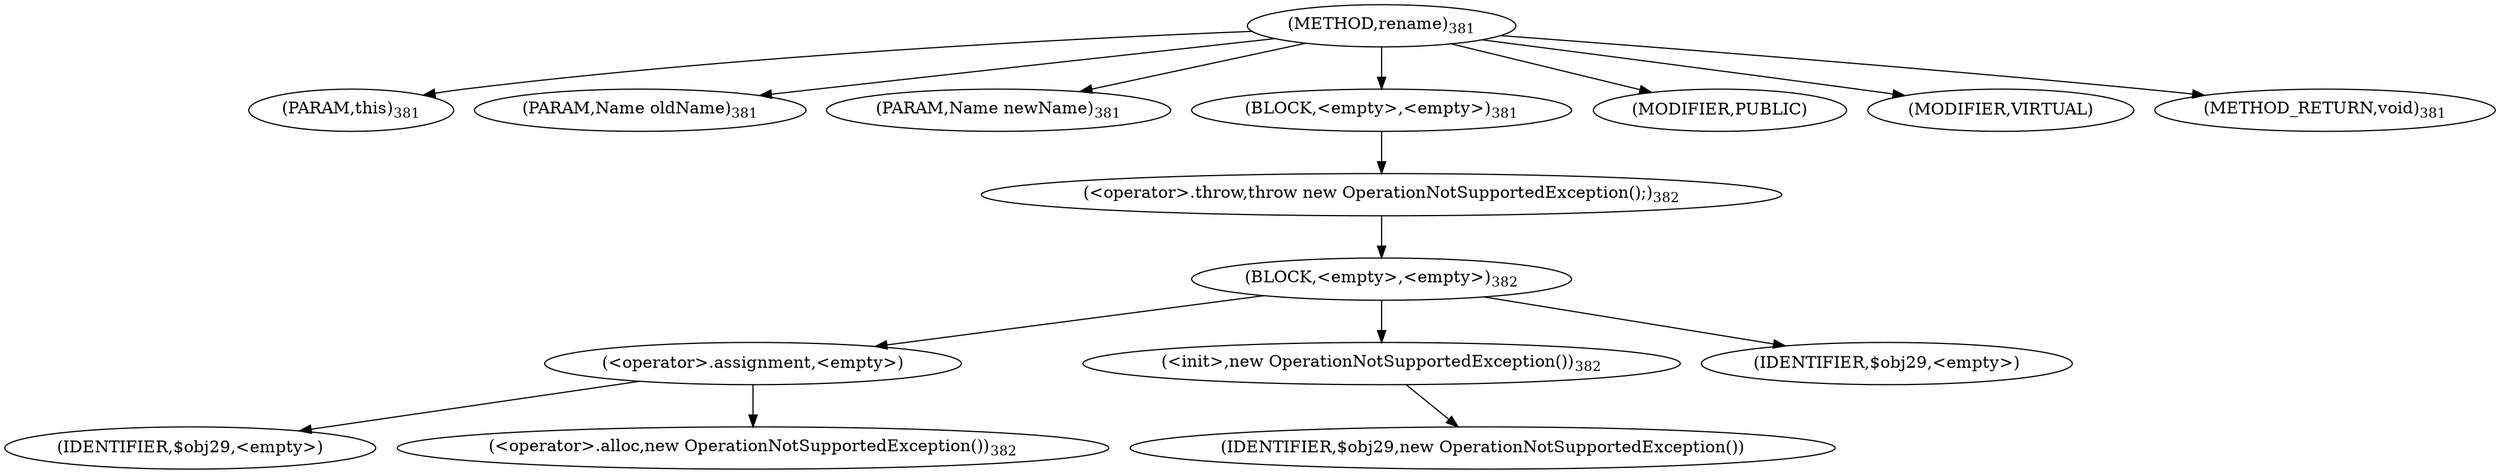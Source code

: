 digraph "rename" {  
"1322" [label = <(METHOD,rename)<SUB>381</SUB>> ]
"1323" [label = <(PARAM,this)<SUB>381</SUB>> ]
"1324" [label = <(PARAM,Name oldName)<SUB>381</SUB>> ]
"1325" [label = <(PARAM,Name newName)<SUB>381</SUB>> ]
"1326" [label = <(BLOCK,&lt;empty&gt;,&lt;empty&gt;)<SUB>381</SUB>> ]
"1327" [label = <(&lt;operator&gt;.throw,throw new OperationNotSupportedException();)<SUB>382</SUB>> ]
"1328" [label = <(BLOCK,&lt;empty&gt;,&lt;empty&gt;)<SUB>382</SUB>> ]
"1329" [label = <(&lt;operator&gt;.assignment,&lt;empty&gt;)> ]
"1330" [label = <(IDENTIFIER,$obj29,&lt;empty&gt;)> ]
"1331" [label = <(&lt;operator&gt;.alloc,new OperationNotSupportedException())<SUB>382</SUB>> ]
"1332" [label = <(&lt;init&gt;,new OperationNotSupportedException())<SUB>382</SUB>> ]
"1333" [label = <(IDENTIFIER,$obj29,new OperationNotSupportedException())> ]
"1334" [label = <(IDENTIFIER,$obj29,&lt;empty&gt;)> ]
"1335" [label = <(MODIFIER,PUBLIC)> ]
"1336" [label = <(MODIFIER,VIRTUAL)> ]
"1337" [label = <(METHOD_RETURN,void)<SUB>381</SUB>> ]
  "1322" -> "1323" 
  "1322" -> "1324" 
  "1322" -> "1325" 
  "1322" -> "1326" 
  "1322" -> "1335" 
  "1322" -> "1336" 
  "1322" -> "1337" 
  "1326" -> "1327" 
  "1327" -> "1328" 
  "1328" -> "1329" 
  "1328" -> "1332" 
  "1328" -> "1334" 
  "1329" -> "1330" 
  "1329" -> "1331" 
  "1332" -> "1333" 
}
